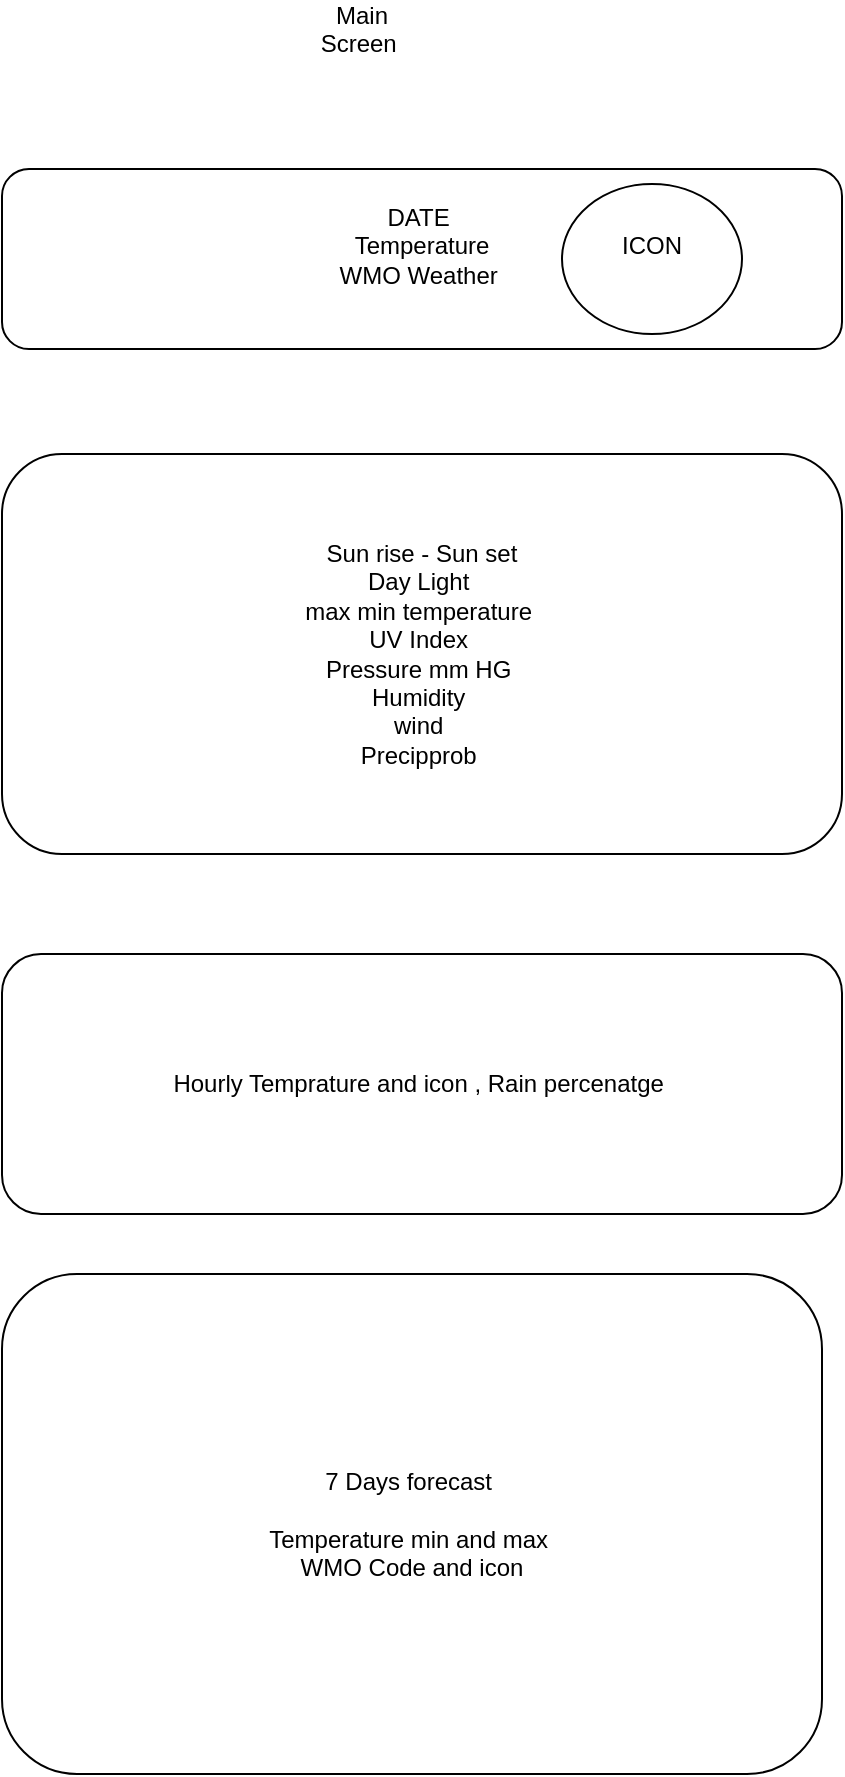 <mxfile version="24.0.4" type="device">
  <diagram name="Page-1" id="rXkp5cVVGAin2ytoFDvF">
    <mxGraphModel dx="1434" dy="764" grid="1" gridSize="10" guides="1" tooltips="1" connect="1" arrows="1" fold="1" page="1" pageScale="1" pageWidth="827" pageHeight="1169" math="0" shadow="0">
      <root>
        <mxCell id="0" />
        <mxCell id="1" parent="0" />
        <mxCell id="1dmQvcjcGbXdfL5Qe-E3-1" value="Main Screen&amp;nbsp;&lt;div&gt;&lt;br&gt;&lt;/div&gt;" style="text;html=1;align=center;verticalAlign=middle;whiteSpace=wrap;rounded=0;" vertex="1" parent="1">
          <mxGeometry x="250" y="40" width="60" height="30" as="geometry" />
        </mxCell>
        <mxCell id="1dmQvcjcGbXdfL5Qe-E3-3" value="DATE&amp;nbsp;&lt;div&gt;Temperature&lt;/div&gt;&lt;div&gt;WMO Weather&lt;span style=&quot;background-color: initial;&quot;&gt;&amp;nbsp;&lt;/span&gt;&lt;/div&gt;&lt;div&gt;&lt;br&gt;&lt;/div&gt;" style="rounded=1;whiteSpace=wrap;html=1;" vertex="1" parent="1">
          <mxGeometry x="100" y="117.5" width="420" height="90" as="geometry" />
        </mxCell>
        <mxCell id="1dmQvcjcGbXdfL5Qe-E3-4" value="ICON&lt;div&gt;&lt;br&gt;&lt;/div&gt;" style="ellipse;whiteSpace=wrap;html=1;" vertex="1" parent="1">
          <mxGeometry x="380" y="125" width="90" height="75" as="geometry" />
        </mxCell>
        <mxCell id="1dmQvcjcGbXdfL5Qe-E3-5" value="Sun rise - Sun set&lt;div&gt;Day Light&amp;nbsp;&lt;/div&gt;&lt;div&gt;max min temperature&amp;nbsp;&lt;/div&gt;&lt;div&gt;UV Index&amp;nbsp;&lt;/div&gt;&lt;div&gt;Pressure mm HG&amp;nbsp;&lt;/div&gt;&lt;div&gt;Humidity&amp;nbsp;&lt;/div&gt;&lt;div&gt;wind&amp;nbsp;&lt;/div&gt;&lt;div&gt;Precipprob&amp;nbsp;&lt;/div&gt;" style="rounded=1;whiteSpace=wrap;html=1;" vertex="1" parent="1">
          <mxGeometry x="100" y="260" width="420" height="200" as="geometry" />
        </mxCell>
        <mxCell id="1dmQvcjcGbXdfL5Qe-E3-6" value="Hourly Temprature and icon , Rain percenatge&amp;nbsp;" style="rounded=1;whiteSpace=wrap;html=1;" vertex="1" parent="1">
          <mxGeometry x="100" y="510" width="420" height="130" as="geometry" />
        </mxCell>
        <mxCell id="1dmQvcjcGbXdfL5Qe-E3-7" value="7 Days forecast&amp;nbsp;&lt;div&gt;&lt;br&gt;&lt;/div&gt;&lt;div&gt;Temperature min and max&amp;nbsp;&lt;/div&gt;&lt;div&gt;WMO Code and icon&lt;/div&gt;" style="rounded=1;whiteSpace=wrap;html=1;" vertex="1" parent="1">
          <mxGeometry x="100" y="670" width="410" height="250" as="geometry" />
        </mxCell>
      </root>
    </mxGraphModel>
  </diagram>
</mxfile>
